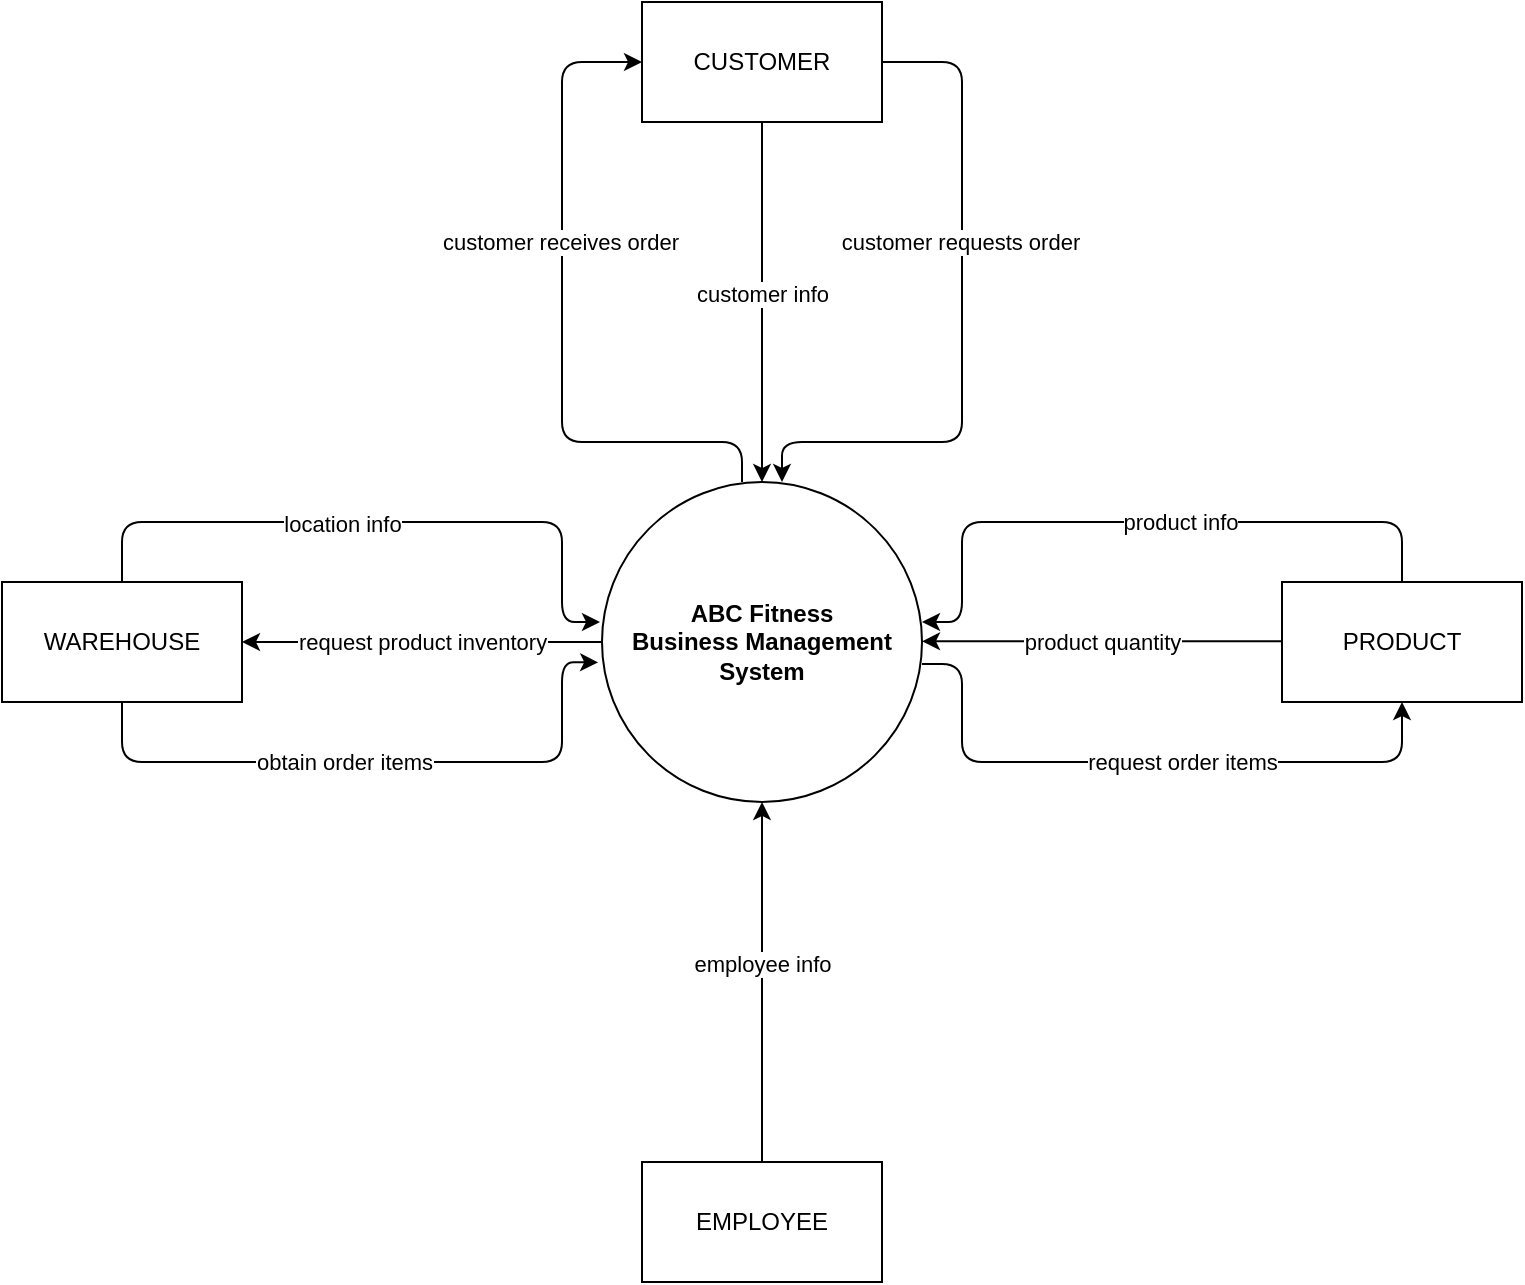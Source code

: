 <mxfile version="14.9.8" type="device"><diagram id="K9rLW1SZFBHo-Ng4V-cd" name="Page-1"><mxGraphModel dx="1038" dy="921" grid="0" gridSize="10" guides="1" tooltips="1" connect="1" arrows="1" fold="1" page="0" pageScale="1" pageWidth="850" pageHeight="1100" math="0" shadow="0"><root><mxCell id="0"/><mxCell id="1" parent="0"/><mxCell id="etAXuxSMj3bRfKRxj6HE-1" value="&lt;b&gt;ABC Fitness&lt;/b&gt;&lt;br&gt;&lt;b&gt;Business&amp;nbsp;Management System&lt;/b&gt;" style="ellipse;whiteSpace=wrap;html=1;aspect=fixed;" parent="1" vertex="1"><mxGeometry x="300" y="180" width="160" height="160" as="geometry"/></mxCell><mxCell id="etAXuxSMj3bRfKRxj6HE-2" value="WAREHOUSE" style="rounded=0;whiteSpace=wrap;html=1;" parent="1" vertex="1"><mxGeometry y="230" width="120" height="60" as="geometry"/></mxCell><mxCell id="etAXuxSMj3bRfKRxj6HE-3" value="EMPLOYEE" style="rounded=0;whiteSpace=wrap;html=1;" parent="1" vertex="1"><mxGeometry x="320" y="520" width="120" height="60" as="geometry"/></mxCell><mxCell id="etAXuxSMj3bRfKRxj6HE-4" value="PRODUCT" style="rounded=0;whiteSpace=wrap;html=1;" parent="1" vertex="1"><mxGeometry x="640" y="230" width="120" height="60" as="geometry"/></mxCell><mxCell id="etAXuxSMj3bRfKRxj6HE-5" value="CUSTOMER" style="rounded=0;whiteSpace=wrap;html=1;" parent="1" vertex="1"><mxGeometry x="320" y="-60" width="120" height="60" as="geometry"/></mxCell><mxCell id="etAXuxSMj3bRfKRxj6HE-6" value="" style="endArrow=classic;html=1;entryX=0.5;entryY=1;entryDx=0;entryDy=0;exitX=0.5;exitY=0;exitDx=0;exitDy=0;" parent="1" source="etAXuxSMj3bRfKRxj6HE-3" target="etAXuxSMj3bRfKRxj6HE-1" edge="1"><mxGeometry width="50" height="50" relative="1" as="geometry"><mxPoint x="400" y="320" as="sourcePoint"/><mxPoint x="450" y="270" as="targetPoint"/></mxGeometry></mxCell><mxCell id="etAXuxSMj3bRfKRxj6HE-8" value="employee info" style="edgeLabel;html=1;align=center;verticalAlign=middle;resizable=0;points=[];" parent="etAXuxSMj3bRfKRxj6HE-6" vertex="1" connectable="0"><mxGeometry x="0.431" relative="1" as="geometry"><mxPoint y="30" as="offset"/></mxGeometry></mxCell><mxCell id="etAXuxSMj3bRfKRxj6HE-10" value="" style="endArrow=classic;html=1;entryX=0.5;entryY=0;entryDx=0;entryDy=0;exitX=0.5;exitY=1;exitDx=0;exitDy=0;" parent="1" source="etAXuxSMj3bRfKRxj6HE-5" target="etAXuxSMj3bRfKRxj6HE-1" edge="1"><mxGeometry width="50" height="50" relative="1" as="geometry"><mxPoint x="400" y="320" as="sourcePoint"/><mxPoint x="450" y="270" as="targetPoint"/></mxGeometry></mxCell><mxCell id="etAXuxSMj3bRfKRxj6HE-11" value="customer info" style="edgeLabel;html=1;align=center;verticalAlign=middle;resizable=0;points=[];" parent="etAXuxSMj3bRfKRxj6HE-10" vertex="1" connectable="0"><mxGeometry x="-0.251" y="1" relative="1" as="geometry"><mxPoint x="-1" y="18" as="offset"/></mxGeometry></mxCell><mxCell id="etAXuxSMj3bRfKRxj6HE-24" value="" style="endArrow=classic;html=1;exitX=0;exitY=0.5;exitDx=0;exitDy=0;entryX=1;entryY=0.5;entryDx=0;entryDy=0;" parent="1" source="etAXuxSMj3bRfKRxj6HE-1" target="etAXuxSMj3bRfKRxj6HE-2" edge="1"><mxGeometry width="50" height="50" relative="1" as="geometry"><mxPoint x="120" y="259.58" as="sourcePoint"/><mxPoint x="140" y="330" as="targetPoint"/></mxGeometry></mxCell><mxCell id="etAXuxSMj3bRfKRxj6HE-25" value="request product inventory" style="edgeLabel;html=1;align=center;verticalAlign=middle;resizable=0;points=[];" parent="etAXuxSMj3bRfKRxj6HE-24" vertex="1" connectable="0"><mxGeometry x="-0.269" y="2" relative="1" as="geometry"><mxPoint x="-24" y="-2" as="offset"/></mxGeometry></mxCell><mxCell id="etAXuxSMj3bRfKRxj6HE-26" value="" style="endArrow=classic;html=1;exitX=0.5;exitY=0;exitDx=0;exitDy=0;" parent="1" source="etAXuxSMj3bRfKRxj6HE-2" edge="1"><mxGeometry width="50" height="50" relative="1" as="geometry"><mxPoint x="60" y="160" as="sourcePoint"/><mxPoint x="299" y="250" as="targetPoint"/><Array as="points"><mxPoint x="60" y="200"/><mxPoint x="280" y="200"/><mxPoint x="280" y="250"/></Array></mxGeometry></mxCell><mxCell id="etAXuxSMj3bRfKRxj6HE-27" value="location info" style="edgeLabel;html=1;align=center;verticalAlign=middle;resizable=0;points=[];" parent="etAXuxSMj3bRfKRxj6HE-26" vertex="1" connectable="0"><mxGeometry x="-0.254" y="-1" relative="1" as="geometry"><mxPoint x="21" as="offset"/></mxGeometry></mxCell><mxCell id="etAXuxSMj3bRfKRxj6HE-30" value="" style="endArrow=classic;html=1;exitX=0;exitY=0.5;exitDx=0;exitDy=0;entryX=1;entryY=0.5;entryDx=0;entryDy=0;" parent="1" edge="1"><mxGeometry width="50" height="50" relative="1" as="geometry"><mxPoint x="640.0" y="259.66" as="sourcePoint"/><mxPoint x="460.0" y="259.66" as="targetPoint"/></mxGeometry></mxCell><mxCell id="etAXuxSMj3bRfKRxj6HE-31" value="product quantity" style="edgeLabel;html=1;align=center;verticalAlign=middle;resizable=0;points=[];" parent="etAXuxSMj3bRfKRxj6HE-30" vertex="1" connectable="0"><mxGeometry x="-0.269" y="2" relative="1" as="geometry"><mxPoint x="-24" y="-2" as="offset"/></mxGeometry></mxCell><mxCell id="etAXuxSMj3bRfKRxj6HE-37" value="" style="endArrow=classic;html=1;exitX=0.5;exitY=0;exitDx=0;exitDy=0;" parent="1" source="etAXuxSMj3bRfKRxj6HE-4" edge="1"><mxGeometry width="50" height="50" relative="1" as="geometry"><mxPoint x="650.0" y="269.66" as="sourcePoint"/><mxPoint x="460" y="250" as="targetPoint"/><Array as="points"><mxPoint x="700" y="200"/><mxPoint x="480" y="200"/><mxPoint x="480" y="250"/></Array></mxGeometry></mxCell><mxCell id="etAXuxSMj3bRfKRxj6HE-38" value="product info" style="edgeLabel;html=1;align=center;verticalAlign=middle;resizable=0;points=[];" parent="etAXuxSMj3bRfKRxj6HE-37" vertex="1" connectable="0"><mxGeometry x="-0.269" y="2" relative="1" as="geometry"><mxPoint x="-24" y="-2" as="offset"/></mxGeometry></mxCell><mxCell id="etAXuxSMj3bRfKRxj6HE-41" value="" style="endArrow=classic;html=1;exitX=1;exitY=0.5;exitDx=0;exitDy=0;" parent="1" source="etAXuxSMj3bRfKRxj6HE-5" edge="1"><mxGeometry width="50" height="50" relative="1" as="geometry"><mxPoint x="420" y="170" as="sourcePoint"/><mxPoint x="390" y="180" as="targetPoint"/><Array as="points"><mxPoint x="480" y="-30"/><mxPoint x="480" y="160"/><mxPoint x="390" y="160"/></Array></mxGeometry></mxCell><mxCell id="etAXuxSMj3bRfKRxj6HE-42" value="customer requests order" style="edgeLabel;html=1;align=center;verticalAlign=middle;resizable=0;points=[];" parent="etAXuxSMj3bRfKRxj6HE-41" vertex="1" connectable="0"><mxGeometry x="-0.28" y="-1" relative="1" as="geometry"><mxPoint y="7" as="offset"/></mxGeometry></mxCell><mxCell id="etAXuxSMj3bRfKRxj6HE-46" value="" style="endArrow=classic;html=1;entryX=0.5;entryY=1;entryDx=0;entryDy=0;" parent="1" target="etAXuxSMj3bRfKRxj6HE-4" edge="1"><mxGeometry width="50" height="50" relative="1" as="geometry"><mxPoint x="460" y="271" as="sourcePoint"/><mxPoint x="450" y="130" as="targetPoint"/><Array as="points"><mxPoint x="480" y="271"/><mxPoint x="480" y="320"/><mxPoint x="700" y="320"/></Array></mxGeometry></mxCell><mxCell id="etAXuxSMj3bRfKRxj6HE-47" value="request order items" style="edgeLabel;html=1;align=center;verticalAlign=middle;resizable=0;points=[];" parent="etAXuxSMj3bRfKRxj6HE-46" vertex="1" connectable="0"><mxGeometry x="0.003" relative="1" as="geometry"><mxPoint x="19" as="offset"/></mxGeometry></mxCell><mxCell id="etAXuxSMj3bRfKRxj6HE-51" value="" style="endArrow=classic;html=1;entryX=-0.012;entryY=0.564;entryDx=0;entryDy=0;entryPerimeter=0;exitX=0.5;exitY=1;exitDx=0;exitDy=0;" parent="1" source="etAXuxSMj3bRfKRxj6HE-2" target="etAXuxSMj3bRfKRxj6HE-1" edge="1"><mxGeometry width="50" height="50" relative="1" as="geometry"><mxPoint x="170" y="350" as="sourcePoint"/><mxPoint x="220" y="300" as="targetPoint"/><Array as="points"><mxPoint x="60" y="320"/><mxPoint x="280" y="320"/><mxPoint x="280" y="270"/></Array></mxGeometry></mxCell><mxCell id="etAXuxSMj3bRfKRxj6HE-52" value="obtain order items" style="edgeLabel;html=1;align=center;verticalAlign=middle;resizable=0;points=[];" parent="etAXuxSMj3bRfKRxj6HE-51" vertex="1" connectable="0"><mxGeometry x="-0.381" relative="1" as="geometry"><mxPoint x="42" as="offset"/></mxGeometry></mxCell><mxCell id="etAXuxSMj3bRfKRxj6HE-53" value="" style="endArrow=classic;html=1;entryX=0;entryY=0.5;entryDx=0;entryDy=0;" parent="1" target="etAXuxSMj3bRfKRxj6HE-5" edge="1"><mxGeometry width="50" height="50" relative="1" as="geometry"><mxPoint x="370" y="180" as="sourcePoint"/><mxPoint x="350" y="70" as="targetPoint"/><Array as="points"><mxPoint x="370" y="160"/><mxPoint x="280" y="160"/><mxPoint x="280" y="-30"/></Array></mxGeometry></mxCell><mxCell id="etAXuxSMj3bRfKRxj6HE-54" value="customer receives order" style="edgeLabel;html=1;align=center;verticalAlign=middle;resizable=0;points=[];" parent="etAXuxSMj3bRfKRxj6HE-53" vertex="1" connectable="0"><mxGeometry x="0.272" y="1" relative="1" as="geometry"><mxPoint y="6" as="offset"/></mxGeometry></mxCell></root></mxGraphModel></diagram></mxfile>